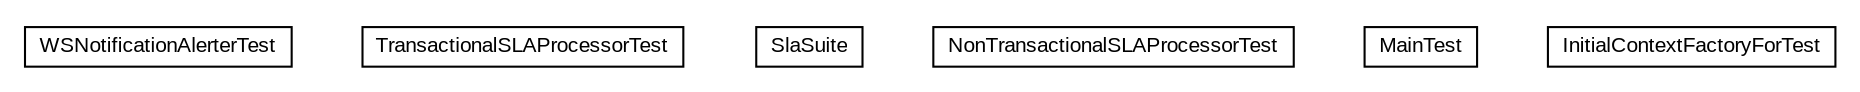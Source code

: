 #!/usr/local/bin/dot
#
# Class diagram 
# Generated by UMLGraph version R5_6-24-gf6e263 (http://www.umlgraph.org/)
#

digraph G {
	edge [fontname="arial",fontsize=10,labelfontname="arial",labelfontsize=10];
	node [fontname="arial",fontsize=10,shape=plaintext];
	nodesep=0.25;
	ranksep=0.5;
	// org.miloss.fgsms.sla.WSNotificationAlerterTest
	c345 [label=<<table title="org.miloss.fgsms.sla.WSNotificationAlerterTest" border="0" cellborder="1" cellspacing="0" cellpadding="2" port="p" href="./WSNotificationAlerterTest.html">
		<tr><td><table border="0" cellspacing="0" cellpadding="1">
<tr><td align="center" balign="center"> WSNotificationAlerterTest </td></tr>
		</table></td></tr>
		</table>>, URL="./WSNotificationAlerterTest.html", fontname="arial", fontcolor="black", fontsize=10.0];
	// org.miloss.fgsms.sla.TransactionalSLAProcessorTest
	c346 [label=<<table title="org.miloss.fgsms.sla.TransactionalSLAProcessorTest" border="0" cellborder="1" cellspacing="0" cellpadding="2" port="p" href="./TransactionalSLAProcessorTest.html">
		<tr><td><table border="0" cellspacing="0" cellpadding="1">
<tr><td align="center" balign="center"> TransactionalSLAProcessorTest </td></tr>
		</table></td></tr>
		</table>>, URL="./TransactionalSLAProcessorTest.html", fontname="arial", fontcolor="black", fontsize=10.0];
	// org.miloss.fgsms.sla.SlaSuite
	c347 [label=<<table title="org.miloss.fgsms.sla.SlaSuite" border="0" cellborder="1" cellspacing="0" cellpadding="2" port="p" href="./SlaSuite.html">
		<tr><td><table border="0" cellspacing="0" cellpadding="1">
<tr><td align="center" balign="center"> SlaSuite </td></tr>
		</table></td></tr>
		</table>>, URL="./SlaSuite.html", fontname="arial", fontcolor="black", fontsize=10.0];
	// org.miloss.fgsms.sla.NonTransactionalSLAProcessorTest
	c348 [label=<<table title="org.miloss.fgsms.sla.NonTransactionalSLAProcessorTest" border="0" cellborder="1" cellspacing="0" cellpadding="2" port="p" href="./NonTransactionalSLAProcessorTest.html">
		<tr><td><table border="0" cellspacing="0" cellpadding="1">
<tr><td align="center" balign="center"> NonTransactionalSLAProcessorTest </td></tr>
		</table></td></tr>
		</table>>, URL="./NonTransactionalSLAProcessorTest.html", fontname="arial", fontcolor="black", fontsize=10.0];
	// org.miloss.fgsms.sla.MainTest
	c349 [label=<<table title="org.miloss.fgsms.sla.MainTest" border="0" cellborder="1" cellspacing="0" cellpadding="2" port="p" href="./MainTest.html">
		<tr><td><table border="0" cellspacing="0" cellpadding="1">
<tr><td align="center" balign="center"> MainTest </td></tr>
		</table></td></tr>
		</table>>, URL="./MainTest.html", fontname="arial", fontcolor="black", fontsize=10.0];
	// org.miloss.fgsms.sla.InitialContextFactoryForTest
	c350 [label=<<table title="org.miloss.fgsms.sla.InitialContextFactoryForTest" border="0" cellborder="1" cellspacing="0" cellpadding="2" port="p" href="./InitialContextFactoryForTest.html">
		<tr><td><table border="0" cellspacing="0" cellpadding="1">
<tr><td align="center" balign="center"> InitialContextFactoryForTest </td></tr>
		</table></td></tr>
		</table>>, URL="./InitialContextFactoryForTest.html", fontname="arial", fontcolor="black", fontsize=10.0];
}

